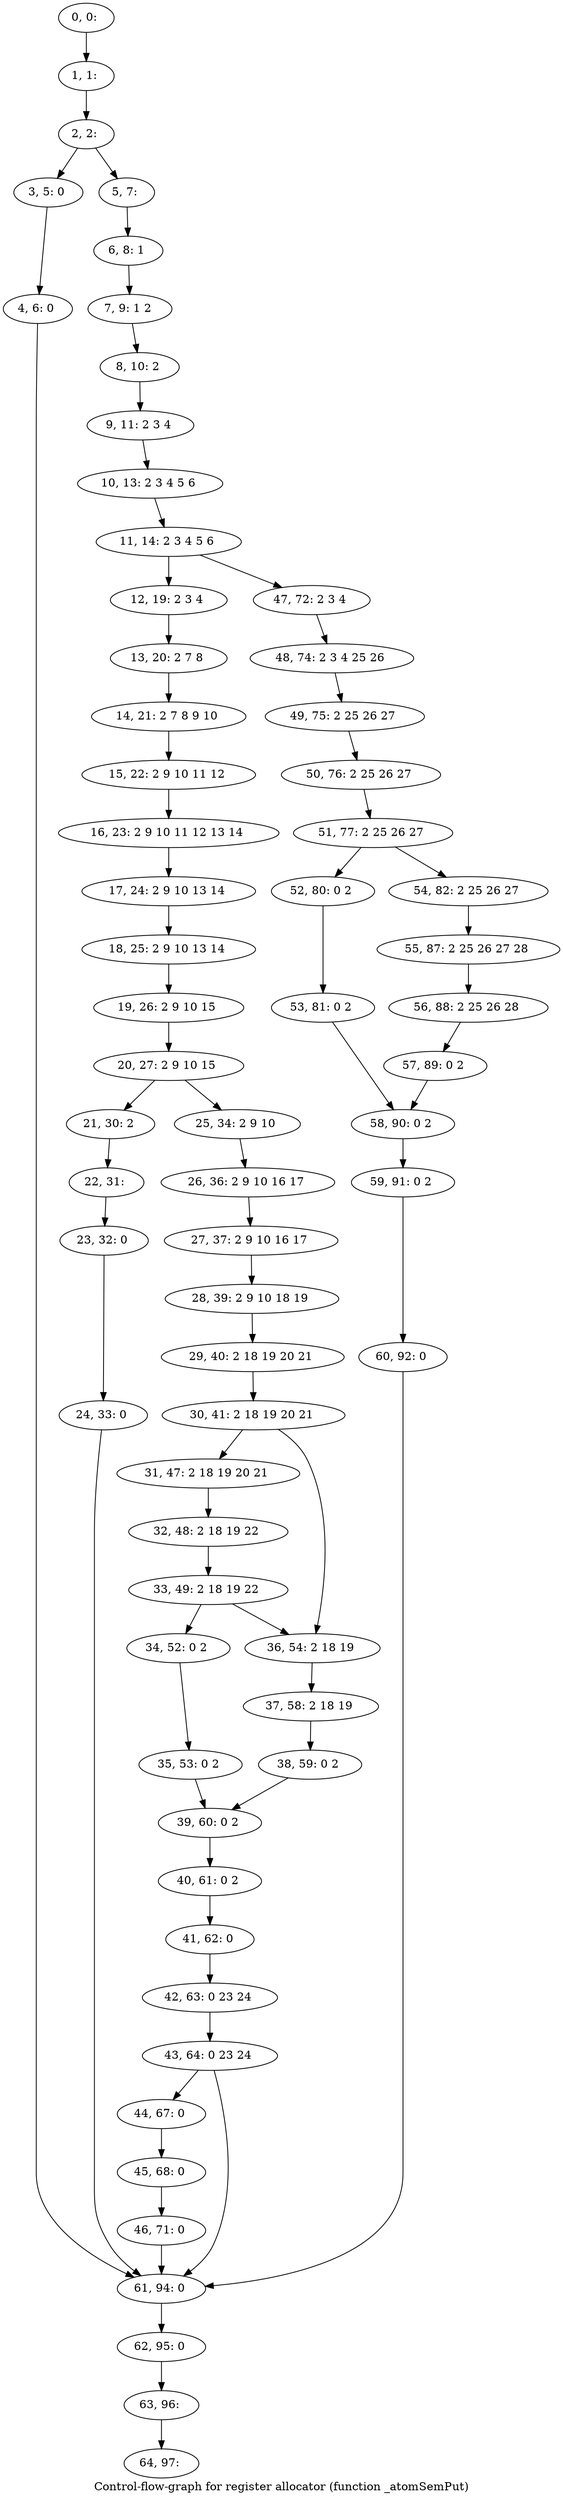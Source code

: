 digraph G {
graph [label="Control-flow-graph for register allocator (function _atomSemPut)"]
0[label="0, 0: "];
1[label="1, 1: "];
2[label="2, 2: "];
3[label="3, 5: 0 "];
4[label="4, 6: 0 "];
5[label="5, 7: "];
6[label="6, 8: 1 "];
7[label="7, 9: 1 2 "];
8[label="8, 10: 2 "];
9[label="9, 11: 2 3 4 "];
10[label="10, 13: 2 3 4 5 6 "];
11[label="11, 14: 2 3 4 5 6 "];
12[label="12, 19: 2 3 4 "];
13[label="13, 20: 2 7 8 "];
14[label="14, 21: 2 7 8 9 10 "];
15[label="15, 22: 2 9 10 11 12 "];
16[label="16, 23: 2 9 10 11 12 13 14 "];
17[label="17, 24: 2 9 10 13 14 "];
18[label="18, 25: 2 9 10 13 14 "];
19[label="19, 26: 2 9 10 15 "];
20[label="20, 27: 2 9 10 15 "];
21[label="21, 30: 2 "];
22[label="22, 31: "];
23[label="23, 32: 0 "];
24[label="24, 33: 0 "];
25[label="25, 34: 2 9 10 "];
26[label="26, 36: 2 9 10 16 17 "];
27[label="27, 37: 2 9 10 16 17 "];
28[label="28, 39: 2 9 10 18 19 "];
29[label="29, 40: 2 18 19 20 21 "];
30[label="30, 41: 2 18 19 20 21 "];
31[label="31, 47: 2 18 19 20 21 "];
32[label="32, 48: 2 18 19 22 "];
33[label="33, 49: 2 18 19 22 "];
34[label="34, 52: 0 2 "];
35[label="35, 53: 0 2 "];
36[label="36, 54: 2 18 19 "];
37[label="37, 58: 2 18 19 "];
38[label="38, 59: 0 2 "];
39[label="39, 60: 0 2 "];
40[label="40, 61: 0 2 "];
41[label="41, 62: 0 "];
42[label="42, 63: 0 23 24 "];
43[label="43, 64: 0 23 24 "];
44[label="44, 67: 0 "];
45[label="45, 68: 0 "];
46[label="46, 71: 0 "];
47[label="47, 72: 2 3 4 "];
48[label="48, 74: 2 3 4 25 26 "];
49[label="49, 75: 2 25 26 27 "];
50[label="50, 76: 2 25 26 27 "];
51[label="51, 77: 2 25 26 27 "];
52[label="52, 80: 0 2 "];
53[label="53, 81: 0 2 "];
54[label="54, 82: 2 25 26 27 "];
55[label="55, 87: 2 25 26 27 28 "];
56[label="56, 88: 2 25 26 28 "];
57[label="57, 89: 0 2 "];
58[label="58, 90: 0 2 "];
59[label="59, 91: 0 2 "];
60[label="60, 92: 0 "];
61[label="61, 94: 0 "];
62[label="62, 95: 0 "];
63[label="63, 96: "];
64[label="64, 97: "];
0->1 ;
1->2 ;
2->3 ;
2->5 ;
3->4 ;
4->61 ;
5->6 ;
6->7 ;
7->8 ;
8->9 ;
9->10 ;
10->11 ;
11->12 ;
11->47 ;
12->13 ;
13->14 ;
14->15 ;
15->16 ;
16->17 ;
17->18 ;
18->19 ;
19->20 ;
20->21 ;
20->25 ;
21->22 ;
22->23 ;
23->24 ;
24->61 ;
25->26 ;
26->27 ;
27->28 ;
28->29 ;
29->30 ;
30->31 ;
30->36 ;
31->32 ;
32->33 ;
33->34 ;
33->36 ;
34->35 ;
35->39 ;
36->37 ;
37->38 ;
38->39 ;
39->40 ;
40->41 ;
41->42 ;
42->43 ;
43->44 ;
43->61 ;
44->45 ;
45->46 ;
46->61 ;
47->48 ;
48->49 ;
49->50 ;
50->51 ;
51->52 ;
51->54 ;
52->53 ;
53->58 ;
54->55 ;
55->56 ;
56->57 ;
57->58 ;
58->59 ;
59->60 ;
60->61 ;
61->62 ;
62->63 ;
63->64 ;
}
